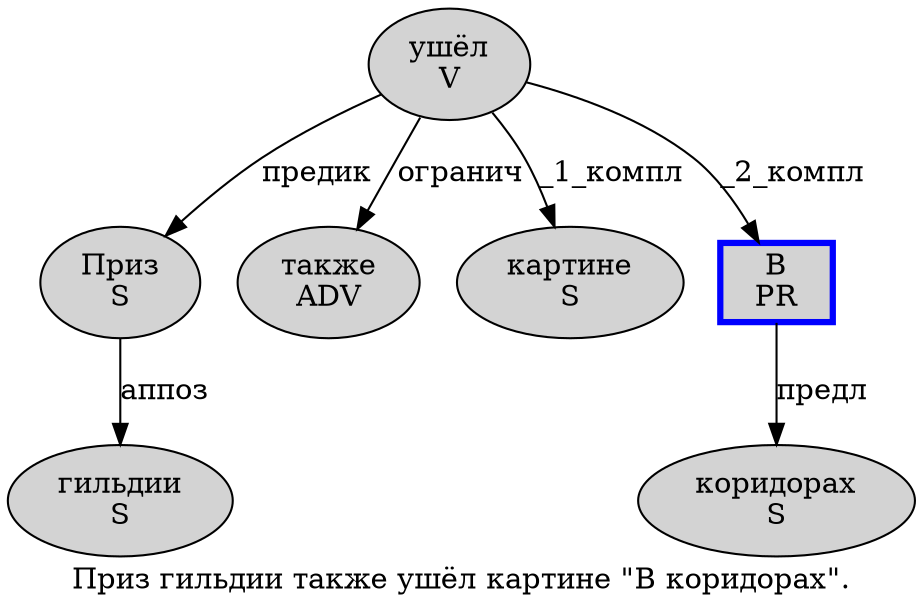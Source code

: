 digraph SENTENCE_1257 {
	graph [label="Приз гильдии также ушёл картине \"В коридорах\"."]
	node [style=filled]
		0 [label="Приз
S" color="" fillcolor=lightgray penwidth=1 shape=ellipse]
		1 [label="гильдии
S" color="" fillcolor=lightgray penwidth=1 shape=ellipse]
		2 [label="также
ADV" color="" fillcolor=lightgray penwidth=1 shape=ellipse]
		3 [label="ушёл
V" color="" fillcolor=lightgray penwidth=1 shape=ellipse]
		4 [label="картине
S" color="" fillcolor=lightgray penwidth=1 shape=ellipse]
		6 [label="В
PR" color=blue fillcolor=lightgray penwidth=3 shape=box]
		7 [label="коридорах
S" color="" fillcolor=lightgray penwidth=1 shape=ellipse]
			3 -> 0 [label="предик"]
			3 -> 2 [label="огранич"]
			3 -> 4 [label="_1_компл"]
			3 -> 6 [label="_2_компл"]
			0 -> 1 [label="аппоз"]
			6 -> 7 [label="предл"]
}